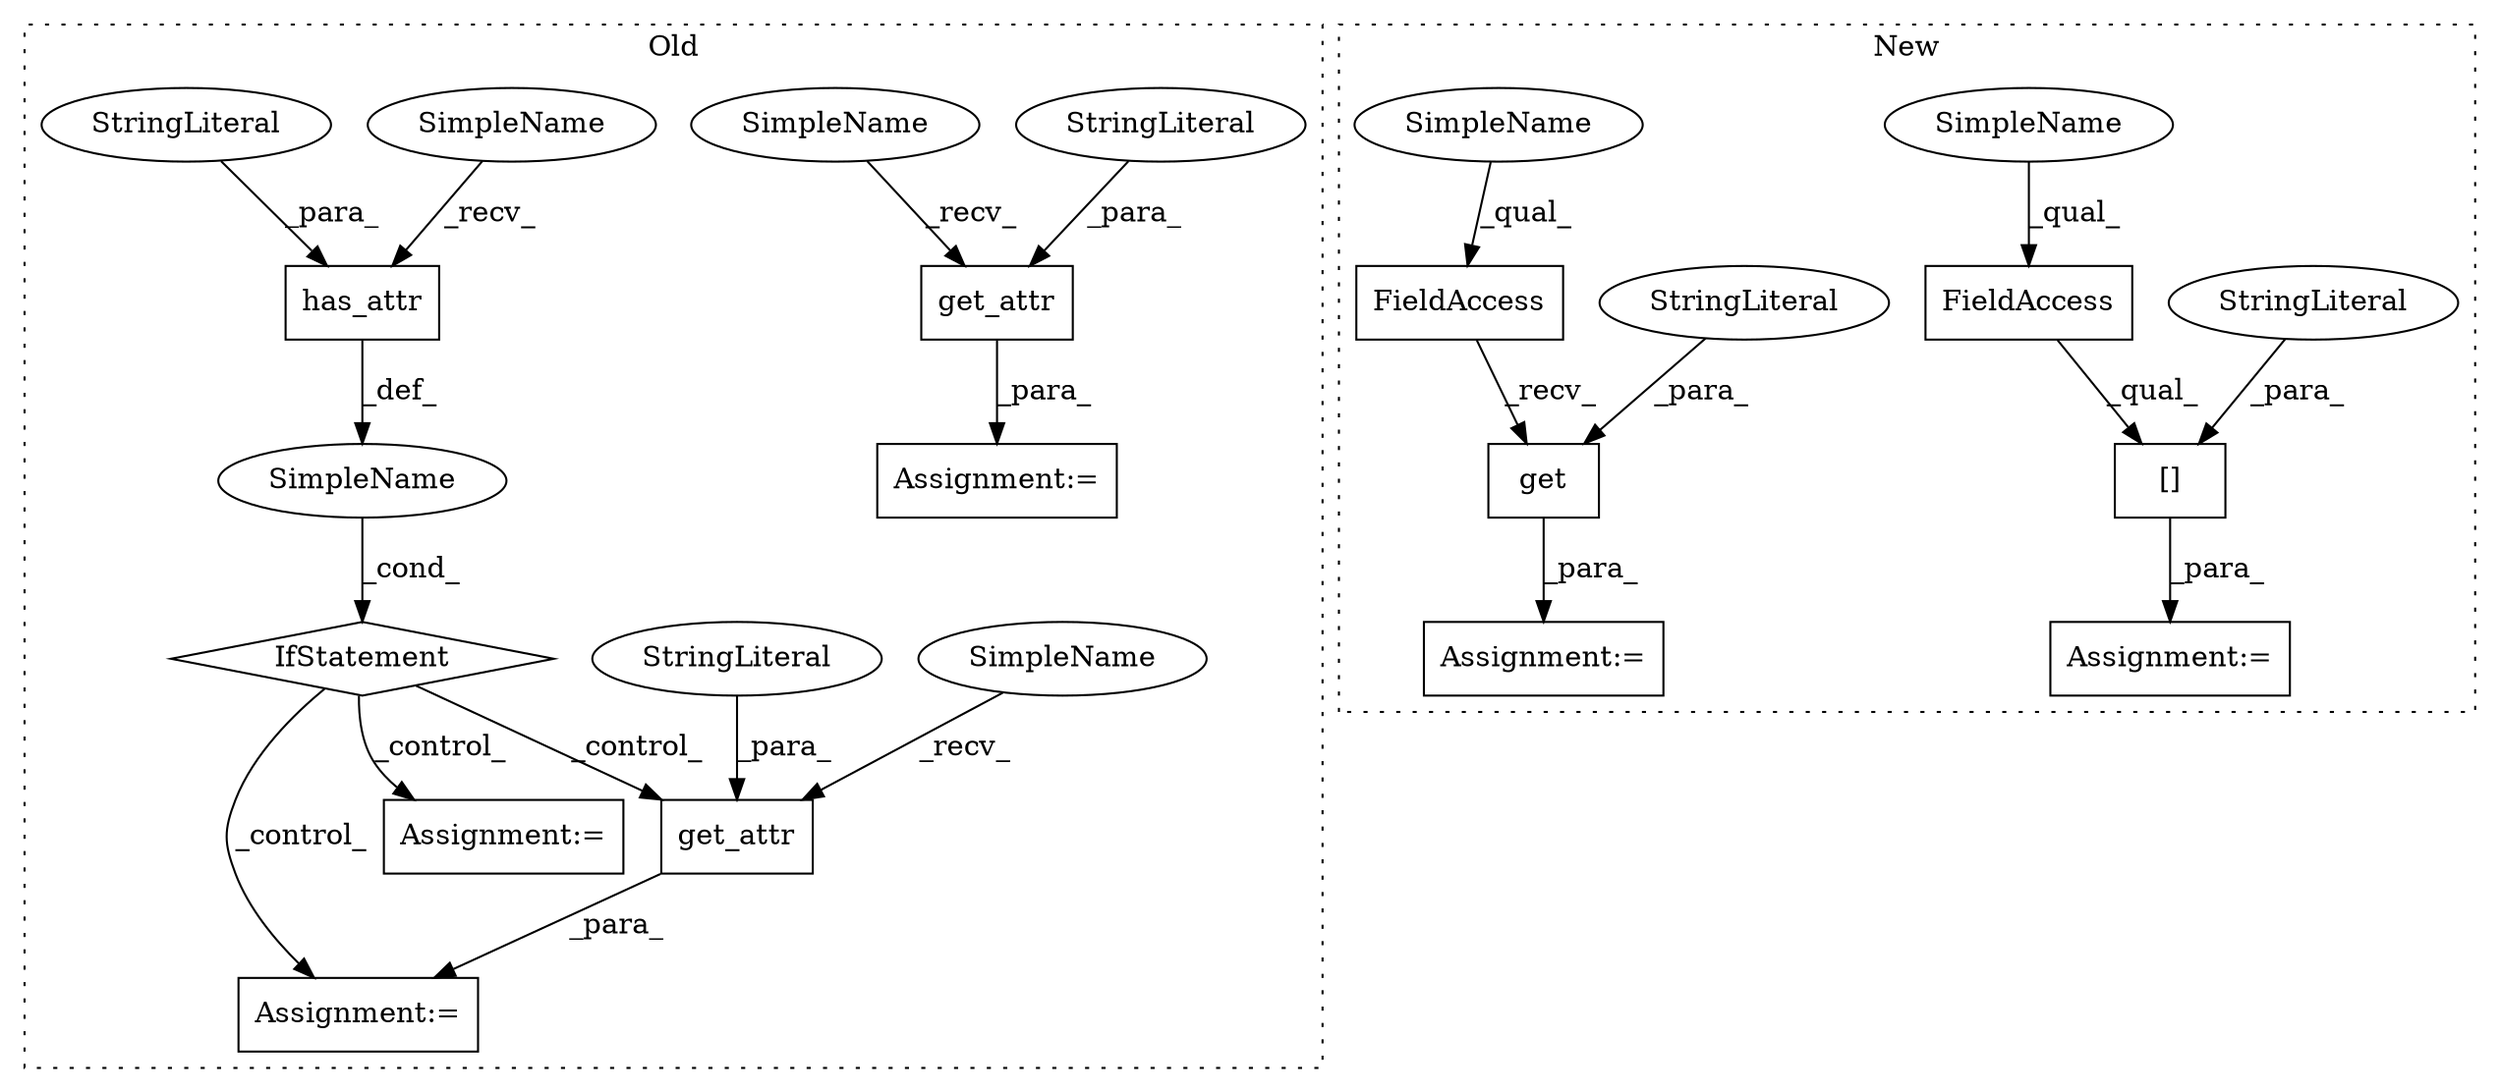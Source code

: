 digraph G {
subgraph cluster0 {
1 [label="has_attr" a="32" s="1105,1128" l="9,1" shape="box"];
4 [label="IfStatement" a="25" s="1095,1129" l="4,2" shape="diamond"];
5 [label="SimpleName" a="42" s="" l="" shape="ellipse"];
6 [label="get_attr" a="32" s="1153,1176" l="9,1" shape="box"];
8 [label="get_attr" a="32" s="1297,1314" l="9,1" shape="box"];
10 [label="StringLiteral" a="45" s="1162" l="14" shape="ellipse"];
11 [label="StringLiteral" a="45" s="1306" l="8" shape="ellipse"];
13 [label="Assignment:=" a="7" s="1206" l="1" shape="box"];
15 [label="StringLiteral" a="45" s="1114" l="14" shape="ellipse"];
16 [label="Assignment:=" a="7" s="1290" l="1" shape="box"];
17 [label="Assignment:=" a="7" s="1146" l="1" shape="box"];
20 [label="SimpleName" a="42" s="1147" l="5" shape="ellipse"];
21 [label="SimpleName" a="42" s="1291" l="5" shape="ellipse"];
22 [label="SimpleName" a="42" s="1099" l="5" shape="ellipse"];
label = "Old";
style="dotted";
}
subgraph cluster1 {
2 [label="[]" a="2" s="1202,1222" l="12,1" shape="box"];
3 [label="FieldAccess" a="22" s="1202" l="11" shape="box"];
7 [label="FieldAccess" a="22" s="1100" l="11" shape="box"];
9 [label="get" a="32" s="1112,1130" l="4,1" shape="box"];
12 [label="StringLiteral" a="45" s="1116" l="14" shape="ellipse"];
14 [label="StringLiteral" a="45" s="1214" l="8" shape="ellipse"];
18 [label="Assignment:=" a="7" s="1099" l="1" shape="box"];
19 [label="Assignment:=" a="7" s="1201" l="1" shape="box"];
23 [label="SimpleName" a="42" s="1202" l="5" shape="ellipse"];
24 [label="SimpleName" a="42" s="1100" l="5" shape="ellipse"];
label = "New";
style="dotted";
}
1 -> 5 [label="_def_"];
2 -> 19 [label="_para_"];
3 -> 2 [label="_qual_"];
4 -> 6 [label="_control_"];
4 -> 17 [label="_control_"];
4 -> 13 [label="_control_"];
5 -> 4 [label="_cond_"];
6 -> 17 [label="_para_"];
7 -> 9 [label="_recv_"];
8 -> 16 [label="_para_"];
9 -> 18 [label="_para_"];
10 -> 6 [label="_para_"];
11 -> 8 [label="_para_"];
12 -> 9 [label="_para_"];
14 -> 2 [label="_para_"];
15 -> 1 [label="_para_"];
20 -> 6 [label="_recv_"];
21 -> 8 [label="_recv_"];
22 -> 1 [label="_recv_"];
23 -> 3 [label="_qual_"];
24 -> 7 [label="_qual_"];
}